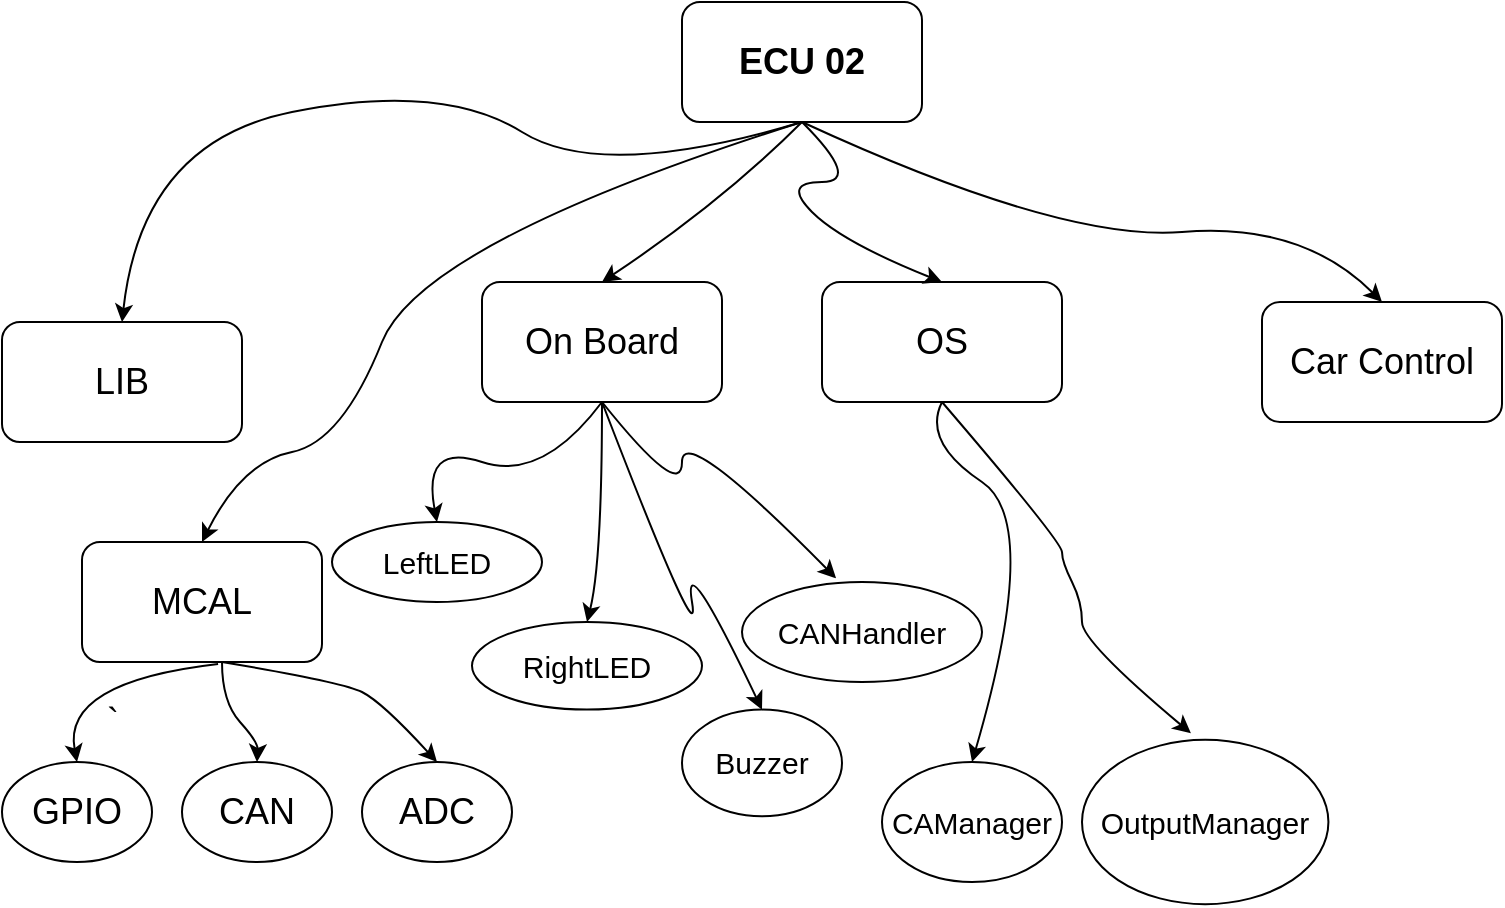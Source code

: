 <mxfile version="20.3.0" type="device"><diagram id="R2lEEEUBdFMjLlhIrx00" name="Page-1"><mxGraphModel dx="868" dy="553" grid="1" gridSize="10" guides="1" tooltips="1" connect="1" arrows="1" fold="1" page="1" pageScale="1" pageWidth="850" pageHeight="1100" math="0" shadow="0" extFonts="Permanent Marker^https://fonts.googleapis.com/css?family=Permanent+Marker"><root><mxCell id="0"/><mxCell id="1" parent="0"/><mxCell id="W4HdOlTqtemHch9CYcoA-2" value="&lt;b&gt;&lt;font style=&quot;font-size: 18px;&quot;&gt;ECU 02&lt;/font&gt;&lt;/b&gt;" style="rounded=1;whiteSpace=wrap;html=1;" vertex="1" parent="1"><mxGeometry x="360" y="50" width="120" height="60" as="geometry"/></mxCell><mxCell id="W4HdOlTqtemHch9CYcoA-4" value="LIB" style="rounded=1;whiteSpace=wrap;html=1;fontSize=18;" vertex="1" parent="1"><mxGeometry x="20" y="210" width="120" height="60" as="geometry"/></mxCell><mxCell id="W4HdOlTqtemHch9CYcoA-6" value="MCAL" style="rounded=1;whiteSpace=wrap;html=1;fontSize=18;" vertex="1" parent="1"><mxGeometry x="60" y="320" width="120" height="60" as="geometry"/></mxCell><mxCell id="W4HdOlTqtemHch9CYcoA-7" value="On Board" style="rounded=1;whiteSpace=wrap;html=1;fontSize=18;" vertex="1" parent="1"><mxGeometry x="260" y="190" width="120" height="60" as="geometry"/></mxCell><mxCell id="W4HdOlTqtemHch9CYcoA-8" value="OS" style="rounded=1;whiteSpace=wrap;html=1;fontSize=18;" vertex="1" parent="1"><mxGeometry x="430" y="190" width="120" height="60" as="geometry"/></mxCell><mxCell id="W4HdOlTqtemHch9CYcoA-9" value="Car Control" style="rounded=1;whiteSpace=wrap;html=1;fontSize=18;" vertex="1" parent="1"><mxGeometry x="650" y="200" width="120" height="60" as="geometry"/></mxCell><mxCell id="W4HdOlTqtemHch9CYcoA-11" value="" style="curved=1;endArrow=classic;html=1;rounded=0;fontSize=18;exitX=0.5;exitY=1;exitDx=0;exitDy=0;entryX=0.5;entryY=0;entryDx=0;entryDy=0;" edge="1" parent="1" source="W4HdOlTqtemHch9CYcoA-2" target="W4HdOlTqtemHch9CYcoA-4"><mxGeometry width="50" height="50" relative="1" as="geometry"><mxPoint x="400" y="310" as="sourcePoint"/><mxPoint x="80" y="170" as="targetPoint"/><Array as="points"><mxPoint x="320" y="140"/><mxPoint x="240" y="90"/><mxPoint x="90" y="120"/></Array></mxGeometry></mxCell><mxCell id="W4HdOlTqtemHch9CYcoA-12" value="GPIO" style="ellipse;whiteSpace=wrap;html=1;fontSize=18;" vertex="1" parent="1"><mxGeometry x="20" y="430" width="75" height="50" as="geometry"/></mxCell><mxCell id="W4HdOlTqtemHch9CYcoA-13" value="CAN" style="ellipse;whiteSpace=wrap;html=1;fontSize=18;" vertex="1" parent="1"><mxGeometry x="110" y="430" width="75" height="50" as="geometry"/></mxCell><mxCell id="W4HdOlTqtemHch9CYcoA-14" value="ADC" style="ellipse;whiteSpace=wrap;html=1;fontSize=18;" vertex="1" parent="1"><mxGeometry x="200" y="430" width="75" height="50" as="geometry"/></mxCell><mxCell id="W4HdOlTqtemHch9CYcoA-19" value="`" style="curved=1;endArrow=classic;html=1;rounded=0;fontSize=18;entryX=0.5;entryY=0;entryDx=0;entryDy=0;exitX=0.567;exitY=1.017;exitDx=0;exitDy=0;exitPerimeter=0;" edge="1" parent="1" source="W4HdOlTqtemHch9CYcoA-6" target="W4HdOlTqtemHch9CYcoA-12"><mxGeometry x="-0.061" y="23" width="50" height="50" relative="1" as="geometry"><mxPoint x="370" y="370" as="sourcePoint"/><mxPoint x="450" y="260" as="targetPoint"/><Array as="points"><mxPoint x="50" y="390"/></Array><mxPoint as="offset"/></mxGeometry></mxCell><mxCell id="W4HdOlTqtemHch9CYcoA-20" value="" style="curved=1;endArrow=classic;html=1;rounded=0;fontSize=18;entryX=0.5;entryY=0;entryDx=0;entryDy=0;" edge="1" parent="1" target="W4HdOlTqtemHch9CYcoA-13"><mxGeometry width="50" height="50" relative="1" as="geometry"><mxPoint x="130" y="380" as="sourcePoint"/><mxPoint x="260" y="260" as="targetPoint"/><Array as="points"><mxPoint x="130" y="400"/><mxPoint x="148" y="420"/></Array></mxGeometry></mxCell><mxCell id="W4HdOlTqtemHch9CYcoA-21" value="" style="curved=1;endArrow=classic;html=1;rounded=0;fontSize=18;entryX=0.5;entryY=0;entryDx=0;entryDy=0;" edge="1" parent="1" target="W4HdOlTqtemHch9CYcoA-14"><mxGeometry width="50" height="50" relative="1" as="geometry"><mxPoint x="130" y="380" as="sourcePoint"/><mxPoint x="260" y="260" as="targetPoint"/><Array as="points"><mxPoint x="190" y="390"/><mxPoint x="210" y="400"/></Array></mxGeometry></mxCell><mxCell id="W4HdOlTqtemHch9CYcoA-22" value="" style="curved=1;endArrow=classic;html=1;rounded=0;fontSize=18;entryX=0.5;entryY=0;entryDx=0;entryDy=0;exitX=0.5;exitY=1;exitDx=0;exitDy=0;" edge="1" parent="1" source="W4HdOlTqtemHch9CYcoA-2" target="W4HdOlTqtemHch9CYcoA-6"><mxGeometry width="50" height="50" relative="1" as="geometry"><mxPoint x="210" y="310" as="sourcePoint"/><mxPoint x="260" y="260" as="targetPoint"/><Array as="points"><mxPoint x="230" y="170"/><mxPoint x="190" y="270"/><mxPoint x="140" y="280"/></Array></mxGeometry></mxCell><mxCell id="W4HdOlTqtemHch9CYcoA-23" value="" style="curved=1;endArrow=classic;html=1;rounded=0;fontSize=18;entryX=0.5;entryY=0;entryDx=0;entryDy=0;exitX=0.5;exitY=1;exitDx=0;exitDy=0;" edge="1" parent="1" source="W4HdOlTqtemHch9CYcoA-2" target="W4HdOlTqtemHch9CYcoA-7"><mxGeometry width="50" height="50" relative="1" as="geometry"><mxPoint x="330" y="280" as="sourcePoint"/><mxPoint x="380" y="230" as="targetPoint"/><Array as="points"><mxPoint x="380" y="150"/></Array></mxGeometry></mxCell><mxCell id="W4HdOlTqtemHch9CYcoA-24" value="&lt;font style=&quot;font-size: 15px;&quot;&gt;LeftLED&lt;/font&gt;" style="ellipse;whiteSpace=wrap;html=1;fontSize=18;" vertex="1" parent="1"><mxGeometry x="185" y="310" width="105" height="40" as="geometry"/></mxCell><mxCell id="W4HdOlTqtemHch9CYcoA-25" value="&lt;font style=&quot;font-size: 15px;&quot;&gt;RightLED&lt;/font&gt;" style="ellipse;whiteSpace=wrap;html=1;fontSize=18;" vertex="1" parent="1"><mxGeometry x="255" y="360" width="115" height="43.81" as="geometry"/></mxCell><mxCell id="W4HdOlTqtemHch9CYcoA-27" value="&lt;font style=&quot;font-size: 15px;&quot;&gt;Buzzer&lt;/font&gt;" style="ellipse;whiteSpace=wrap;html=1;fontSize=18;" vertex="1" parent="1"><mxGeometry x="360" y="403.81" width="80" height="53.33" as="geometry"/></mxCell><mxCell id="W4HdOlTqtemHch9CYcoA-29" value="&lt;font style=&quot;font-size: 15px;&quot;&gt;CANHandler&lt;/font&gt;" style="ellipse;whiteSpace=wrap;html=1;fontSize=18;" vertex="1" parent="1"><mxGeometry x="390" y="340" width="120" height="50" as="geometry"/></mxCell><mxCell id="W4HdOlTqtemHch9CYcoA-30" value="" style="curved=1;endArrow=classic;html=1;rounded=0;fontSize=15;exitX=0.5;exitY=1;exitDx=0;exitDy=0;entryX=0.5;entryY=0;entryDx=0;entryDy=0;" edge="1" parent="1" source="W4HdOlTqtemHch9CYcoA-7" target="W4HdOlTqtemHch9CYcoA-24"><mxGeometry width="50" height="50" relative="1" as="geometry"><mxPoint x="330" y="280" as="sourcePoint"/><mxPoint x="380" y="230" as="targetPoint"/><Array as="points"><mxPoint x="290" y="290"/><mxPoint x="230" y="270"/></Array></mxGeometry></mxCell><mxCell id="W4HdOlTqtemHch9CYcoA-33" value="" style="curved=1;endArrow=classic;html=1;rounded=0;fontSize=15;exitX=0.5;exitY=1;exitDx=0;exitDy=0;entryX=0.5;entryY=0;entryDx=0;entryDy=0;" edge="1" parent="1" source="W4HdOlTqtemHch9CYcoA-7" target="W4HdOlTqtemHch9CYcoA-25"><mxGeometry width="50" height="50" relative="1" as="geometry"><mxPoint x="330" y="280" as="sourcePoint"/><mxPoint x="460" y="260" as="targetPoint"/><Array as="points"><mxPoint x="320" y="330"/></Array></mxGeometry></mxCell><mxCell id="W4HdOlTqtemHch9CYcoA-34" value="" style="curved=1;endArrow=classic;html=1;rounded=0;fontSize=15;entryX=0.5;entryY=0;entryDx=0;entryDy=0;" edge="1" parent="1" target="W4HdOlTqtemHch9CYcoA-27"><mxGeometry width="50" height="50" relative="1" as="geometry"><mxPoint x="320" y="250" as="sourcePoint"/><mxPoint x="380" y="230" as="targetPoint"/><Array as="points"><mxPoint x="370" y="380"/><mxPoint x="360" y="320"/></Array></mxGeometry></mxCell><mxCell id="W4HdOlTqtemHch9CYcoA-35" value="" style="curved=1;endArrow=classic;html=1;rounded=0;fontSize=15;entryX=0.392;entryY=-0.037;entryDx=0;entryDy=0;entryPerimeter=0;exitX=0.5;exitY=1;exitDx=0;exitDy=0;" edge="1" parent="1" source="W4HdOlTqtemHch9CYcoA-7" target="W4HdOlTqtemHch9CYcoA-29"><mxGeometry width="50" height="50" relative="1" as="geometry"><mxPoint x="330" y="280" as="sourcePoint"/><mxPoint x="380" y="230" as="targetPoint"/><Array as="points"><mxPoint x="360" y="300"/><mxPoint x="360" y="260"/></Array></mxGeometry></mxCell><mxCell id="W4HdOlTqtemHch9CYcoA-36" value="CAManager" style="ellipse;whiteSpace=wrap;html=1;fontSize=15;" vertex="1" parent="1"><mxGeometry x="460" y="430" width="90" height="60" as="geometry"/></mxCell><mxCell id="W4HdOlTqtemHch9CYcoA-37" value="OutputManager" style="ellipse;whiteSpace=wrap;html=1;fontSize=15;" vertex="1" parent="1"><mxGeometry x="560" y="418.93" width="123.21" height="82.14" as="geometry"/></mxCell><mxCell id="W4HdOlTqtemHch9CYcoA-38" value="" style="curved=1;endArrow=classic;html=1;rounded=0;fontSize=15;exitX=0.5;exitY=1;exitDx=0;exitDy=0;entryX=0.5;entryY=0;entryDx=0;entryDy=0;" edge="1" parent="1" source="W4HdOlTqtemHch9CYcoA-8" target="W4HdOlTqtemHch9CYcoA-36"><mxGeometry width="50" height="50" relative="1" as="geometry"><mxPoint x="330" y="360" as="sourcePoint"/><mxPoint x="500" y="420" as="targetPoint"/><Array as="points"><mxPoint x="480" y="270"/><mxPoint x="540" y="310"/></Array></mxGeometry></mxCell><mxCell id="W4HdOlTqtemHch9CYcoA-39" value="" style="curved=1;endArrow=classic;html=1;rounded=0;fontSize=15;entryX=0.442;entryY=-0.04;entryDx=0;entryDy=0;entryPerimeter=0;exitX=0.5;exitY=1;exitDx=0;exitDy=0;" edge="1" parent="1" source="W4HdOlTqtemHch9CYcoA-8" target="W4HdOlTqtemHch9CYcoA-37"><mxGeometry width="50" height="50" relative="1" as="geometry"><mxPoint x="330" y="360" as="sourcePoint"/><mxPoint x="380" y="310" as="targetPoint"/><Array as="points"><mxPoint x="550" y="320"/><mxPoint x="550" y="330"/><mxPoint x="560" y="350"/><mxPoint x="560" y="370"/></Array></mxGeometry></mxCell><mxCell id="W4HdOlTqtemHch9CYcoA-40" value="" style="curved=1;endArrow=classic;html=1;rounded=0;fontSize=15;entryX=0.5;entryY=0;entryDx=0;entryDy=0;" edge="1" parent="1" target="W4HdOlTqtemHch9CYcoA-9"><mxGeometry width="50" height="50" relative="1" as="geometry"><mxPoint x="420" y="110" as="sourcePoint"/><mxPoint x="550" y="230" as="targetPoint"/><Array as="points"><mxPoint x="550" y="170"/><mxPoint x="670" y="160"/></Array></mxGeometry></mxCell><mxCell id="W4HdOlTqtemHch9CYcoA-43" value="" style="curved=1;endArrow=classic;html=1;rounded=0;fontSize=15;entryX=0.5;entryY=0;entryDx=0;entryDy=0;exitX=0.5;exitY=1;exitDx=0;exitDy=0;" edge="1" parent="1" source="W4HdOlTqtemHch9CYcoA-2" target="W4HdOlTqtemHch9CYcoA-8"><mxGeometry width="50" height="50" relative="1" as="geometry"><mxPoint x="370" y="250" as="sourcePoint"/><mxPoint x="420" y="200" as="targetPoint"/><Array as="points"><mxPoint x="450" y="140"/><mxPoint x="410" y="140"/><mxPoint x="440" y="170"/></Array></mxGeometry></mxCell></root></mxGraphModel></diagram></mxfile>